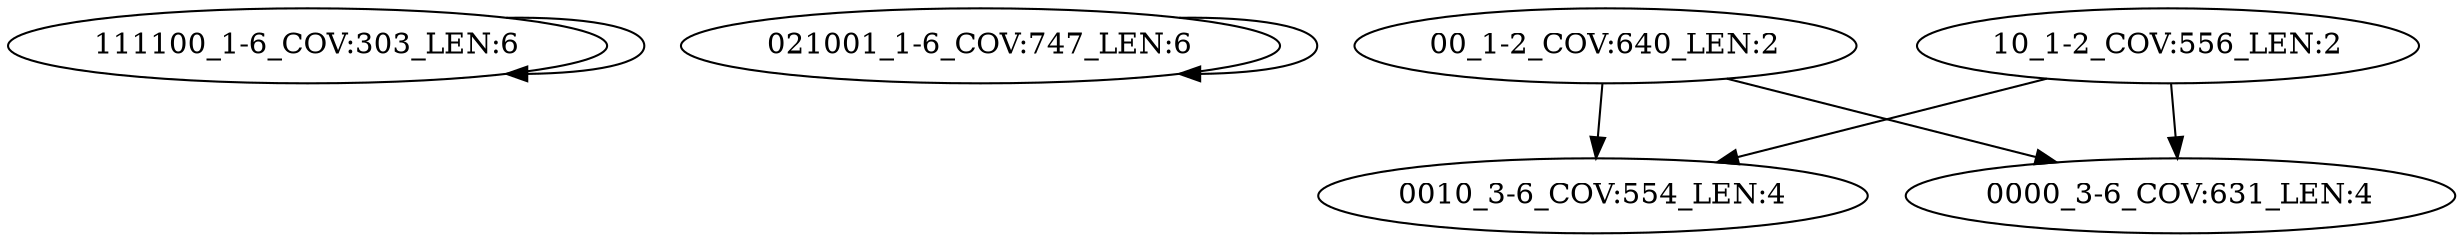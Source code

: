 digraph G {
    "111100_1-6_COV:303_LEN:6" -> "111100_1-6_COV:303_LEN:6";
    "021001_1-6_COV:747_LEN:6" -> "021001_1-6_COV:747_LEN:6";
    "00_1-2_COV:640_LEN:2" -> "0010_3-6_COV:554_LEN:4";
    "00_1-2_COV:640_LEN:2" -> "0000_3-6_COV:631_LEN:4";
    "10_1-2_COV:556_LEN:2" -> "0010_3-6_COV:554_LEN:4";
    "10_1-2_COV:556_LEN:2" -> "0000_3-6_COV:631_LEN:4";
}
